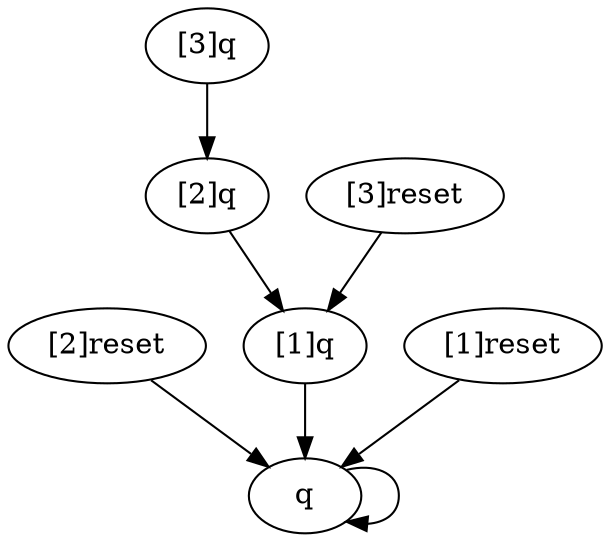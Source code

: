 digraph "" {
	"[2]reset"	[complexity=7,
		importance=9.25,
		rank=1.32142857143];
	q	[complexity=6,
		importance=3.0,
		rank=0.5];
	"[2]reset" -> q;
	"[1]q"	[complexity=9,
		importance=9.75,
		rank=1.08333333333];
	"[1]q" -> q;
	"[3]q"	[complexity=15,
		importance=90.75,
		rank=6.05];
	"[2]q"	[complexity=12,
		importance=30.0,
		rank=2.5];
	"[3]q" -> "[2]q";
	"[2]q" -> "[1]q";
	q -> q;
	"[1]reset"	[complexity=7,
		importance=9.25,
		rank=1.32142857143];
	"[1]reset" -> q;
	"[3]reset"	[complexity=10,
		importance=29.5,
		rank=2.95];
	"[3]reset" -> "[1]q";
}
